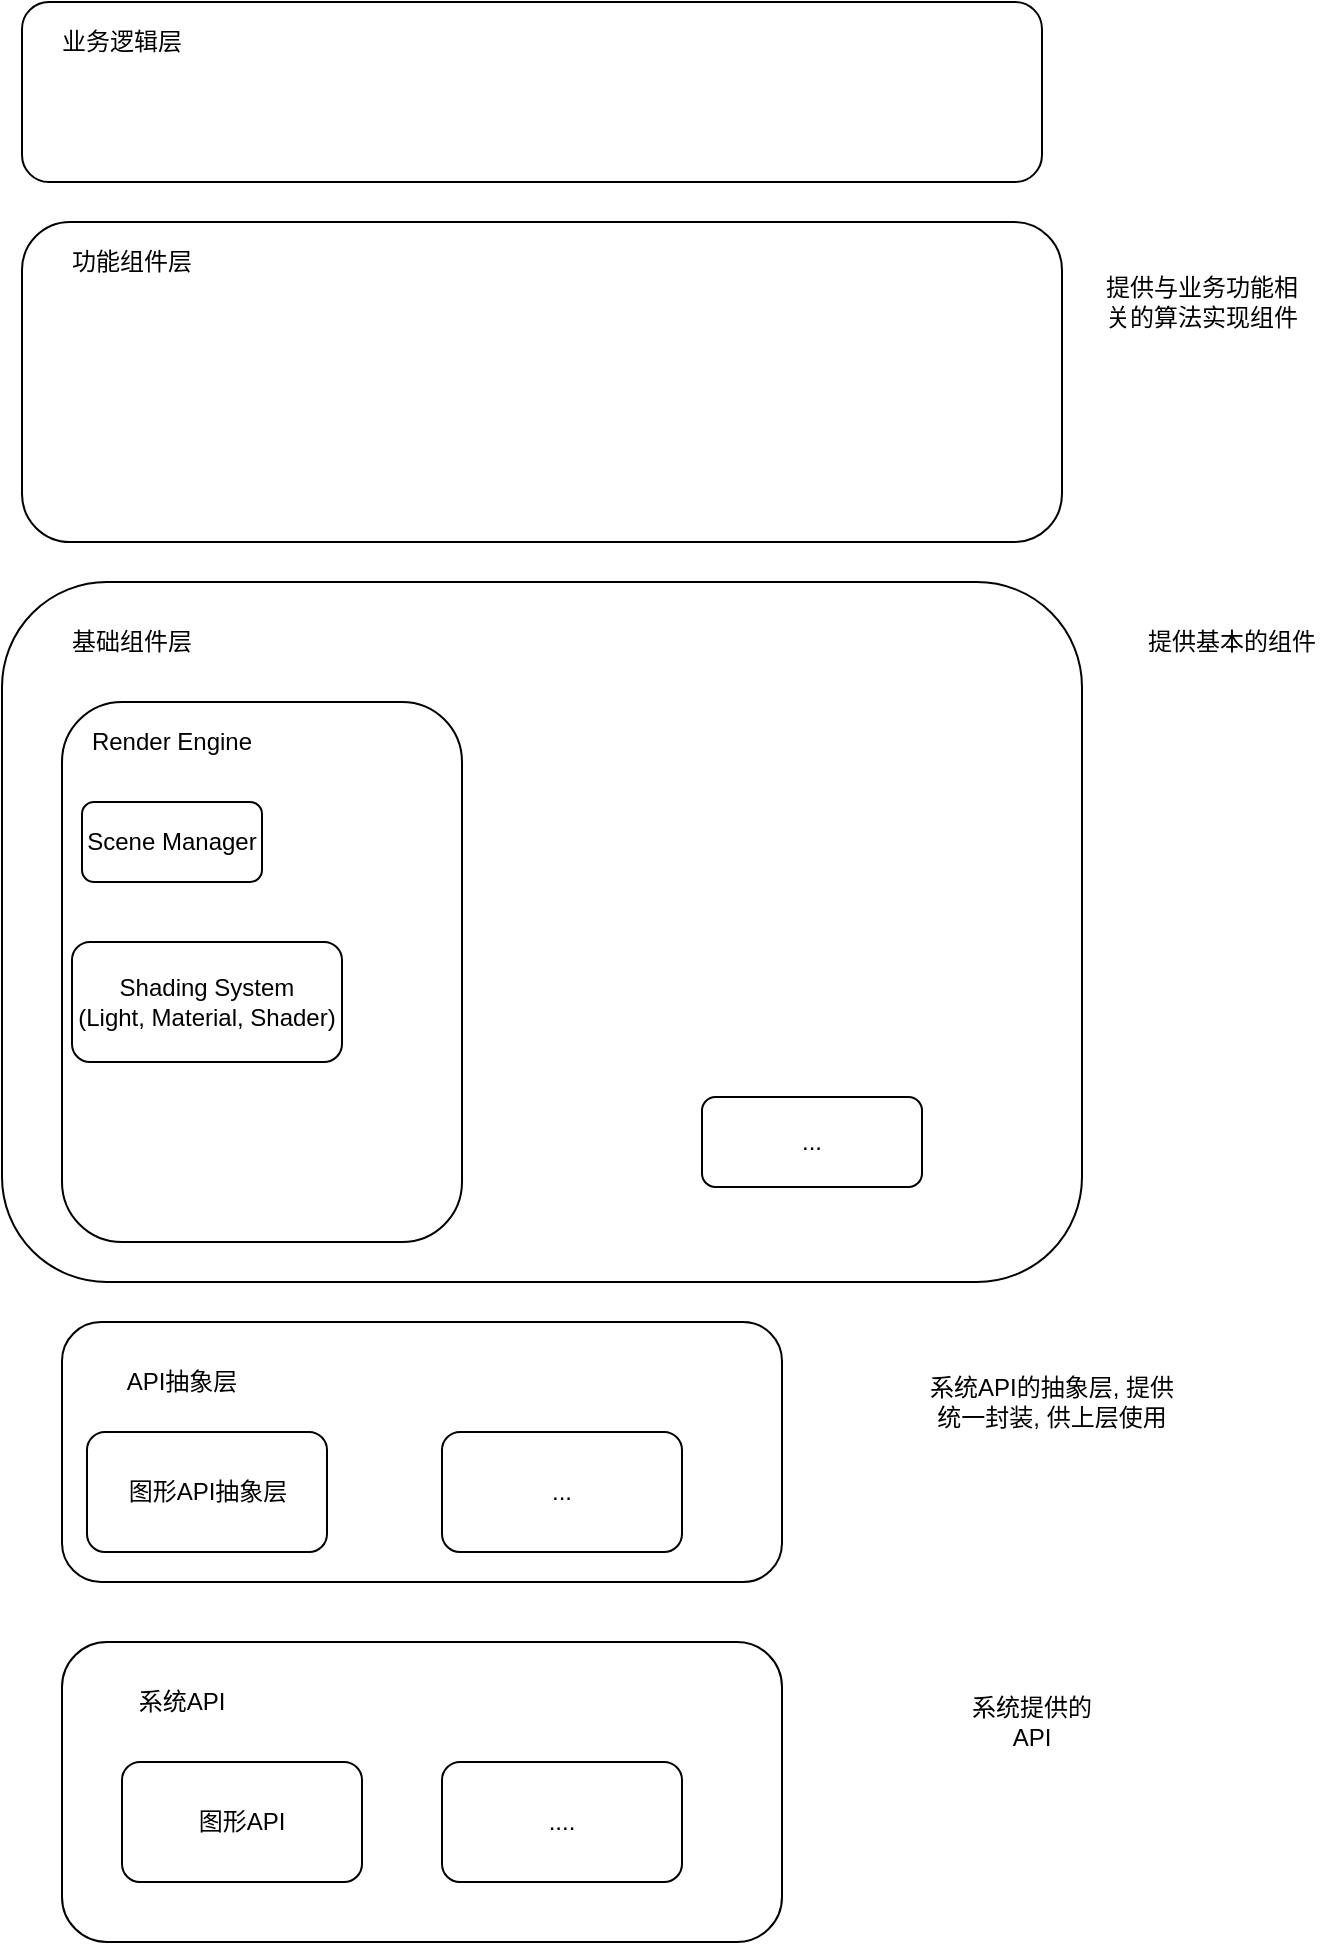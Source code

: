 <mxfile version="13.7.3"><diagram id="WBCn_ZAxTGKQ8F8fduB2" name="Page-1"><mxGraphModel dx="2062" dy="1081" grid="1" gridSize="10" guides="1" tooltips="1" connect="1" arrows="1" fold="1" page="1" pageScale="1" pageWidth="827" pageHeight="1169" math="0" shadow="0"><root><mxCell id="0"/><mxCell id="1" parent="0"/><mxCell id="TaimjEvpxRA7Alb4XqEP-5" value="" style="rounded=1;whiteSpace=wrap;html=1;" vertex="1" parent="1"><mxGeometry x="120" y="860" width="360" height="150" as="geometry"/></mxCell><mxCell id="TaimjEvpxRA7Alb4XqEP-2" value="图形API" style="rounded=1;whiteSpace=wrap;html=1;" vertex="1" parent="1"><mxGeometry x="150" y="920" width="120" height="60" as="geometry"/></mxCell><mxCell id="TaimjEvpxRA7Alb4XqEP-3" value="...." style="rounded=1;whiteSpace=wrap;html=1;" vertex="1" parent="1"><mxGeometry x="310" y="920" width="120" height="60" as="geometry"/></mxCell><mxCell id="TaimjEvpxRA7Alb4XqEP-9" value="系统API" style="text;html=1;strokeColor=none;fillColor=none;align=center;verticalAlign=middle;whiteSpace=wrap;rounded=0;" vertex="1" parent="1"><mxGeometry x="150" y="880" width="60" height="20" as="geometry"/></mxCell><mxCell id="TaimjEvpxRA7Alb4XqEP-11" value="" style="rounded=1;whiteSpace=wrap;html=1;" vertex="1" parent="1"><mxGeometry x="120" y="700" width="360" height="130" as="geometry"/></mxCell><mxCell id="TaimjEvpxRA7Alb4XqEP-10" value="图形API抽象层" style="rounded=1;whiteSpace=wrap;html=1;" vertex="1" parent="1"><mxGeometry x="132.5" y="755" width="120" height="60" as="geometry"/></mxCell><mxCell id="TaimjEvpxRA7Alb4XqEP-12" value="API抽象层" style="text;html=1;strokeColor=none;fillColor=none;align=center;verticalAlign=middle;whiteSpace=wrap;rounded=0;" vertex="1" parent="1"><mxGeometry x="140" y="720" width="80" height="20" as="geometry"/></mxCell><mxCell id="TaimjEvpxRA7Alb4XqEP-13" value="" style="rounded=1;whiteSpace=wrap;html=1;" vertex="1" parent="1"><mxGeometry x="90" y="330" width="540" height="350" as="geometry"/></mxCell><mxCell id="TaimjEvpxRA7Alb4XqEP-14" value="系统API的抽象层, 提供统一封装, 供上层使用" style="text;html=1;strokeColor=none;fillColor=none;align=center;verticalAlign=middle;whiteSpace=wrap;rounded=0;" vertex="1" parent="1"><mxGeometry x="550" y="720" width="130" height="40" as="geometry"/></mxCell><mxCell id="TaimjEvpxRA7Alb4XqEP-15" value="系统提供的API" style="text;html=1;strokeColor=none;fillColor=none;align=center;verticalAlign=middle;whiteSpace=wrap;rounded=0;" vertex="1" parent="1"><mxGeometry x="570" y="890" width="70" height="20" as="geometry"/></mxCell><mxCell id="TaimjEvpxRA7Alb4XqEP-17" value="..." style="rounded=1;whiteSpace=wrap;html=1;" vertex="1" parent="1"><mxGeometry x="310" y="755" width="120" height="60" as="geometry"/></mxCell><mxCell id="TaimjEvpxRA7Alb4XqEP-18" value="" style="rounded=1;whiteSpace=wrap;html=1;" vertex="1" parent="1"><mxGeometry x="120" y="390" width="200" height="270" as="geometry"/></mxCell><mxCell id="TaimjEvpxRA7Alb4XqEP-19" value="基础组件层" style="text;html=1;strokeColor=none;fillColor=none;align=center;verticalAlign=middle;whiteSpace=wrap;rounded=0;" vertex="1" parent="1"><mxGeometry x="120" y="350" width="70" height="20" as="geometry"/></mxCell><mxCell id="TaimjEvpxRA7Alb4XqEP-20" value="..." style="rounded=1;whiteSpace=wrap;html=1;" vertex="1" parent="1"><mxGeometry x="440" y="587.5" width="110" height="45" as="geometry"/></mxCell><mxCell id="TaimjEvpxRA7Alb4XqEP-21" value="Render Engine" style="text;html=1;strokeColor=none;fillColor=none;align=center;verticalAlign=middle;whiteSpace=wrap;rounded=0;" vertex="1" parent="1"><mxGeometry x="130" y="400" width="90" height="20" as="geometry"/></mxCell><mxCell id="TaimjEvpxRA7Alb4XqEP-22" value="Scene Manager" style="rounded=1;whiteSpace=wrap;html=1;" vertex="1" parent="1"><mxGeometry x="130" y="440" width="90" height="40" as="geometry"/></mxCell><mxCell id="TaimjEvpxRA7Alb4XqEP-23" value="Shading System&lt;br&gt;(Light, Material, Shader)" style="rounded=1;whiteSpace=wrap;html=1;" vertex="1" parent="1"><mxGeometry x="125" y="510" width="135" height="60" as="geometry"/></mxCell><mxCell id="TaimjEvpxRA7Alb4XqEP-24" value="" style="rounded=1;whiteSpace=wrap;html=1;" vertex="1" parent="1"><mxGeometry x="100" y="150" width="520" height="160" as="geometry"/></mxCell><mxCell id="TaimjEvpxRA7Alb4XqEP-25" value="" style="rounded=1;whiteSpace=wrap;html=1;" vertex="1" parent="1"><mxGeometry x="100" y="40" width="510" height="90" as="geometry"/></mxCell><mxCell id="TaimjEvpxRA7Alb4XqEP-26" value="业务逻辑层" style="text;html=1;strokeColor=none;fillColor=none;align=center;verticalAlign=middle;whiteSpace=wrap;rounded=0;" vertex="1" parent="1"><mxGeometry x="110" y="50" width="80" height="20" as="geometry"/></mxCell><mxCell id="TaimjEvpxRA7Alb4XqEP-28" value="功能组件层" style="text;html=1;strokeColor=none;fillColor=none;align=center;verticalAlign=middle;whiteSpace=wrap;rounded=0;" vertex="1" parent="1"><mxGeometry x="120" y="160" width="70" height="20" as="geometry"/></mxCell><mxCell id="TaimjEvpxRA7Alb4XqEP-29" style="edgeStyle=orthogonalEdgeStyle;rounded=0;orthogonalLoop=1;jettySize=auto;html=1;exitX=0.5;exitY=1;exitDx=0;exitDy=0;" edge="1" parent="1" source="TaimjEvpxRA7Alb4XqEP-28" target="TaimjEvpxRA7Alb4XqEP-28"><mxGeometry relative="1" as="geometry"/></mxCell><mxCell id="TaimjEvpxRA7Alb4XqEP-30" value="提供基本的组件" style="text;html=1;strokeColor=none;fillColor=none;align=center;verticalAlign=middle;whiteSpace=wrap;rounded=0;" vertex="1" parent="1"><mxGeometry x="660" y="350" width="90" height="20" as="geometry"/></mxCell><mxCell id="TaimjEvpxRA7Alb4XqEP-31" value="提供与业务功能相关的算法实现组件" style="text;html=1;strokeColor=none;fillColor=none;align=center;verticalAlign=middle;whiteSpace=wrap;rounded=0;" vertex="1" parent="1"><mxGeometry x="640" y="180" width="100" height="20" as="geometry"/></mxCell></root></mxGraphModel></diagram></mxfile>